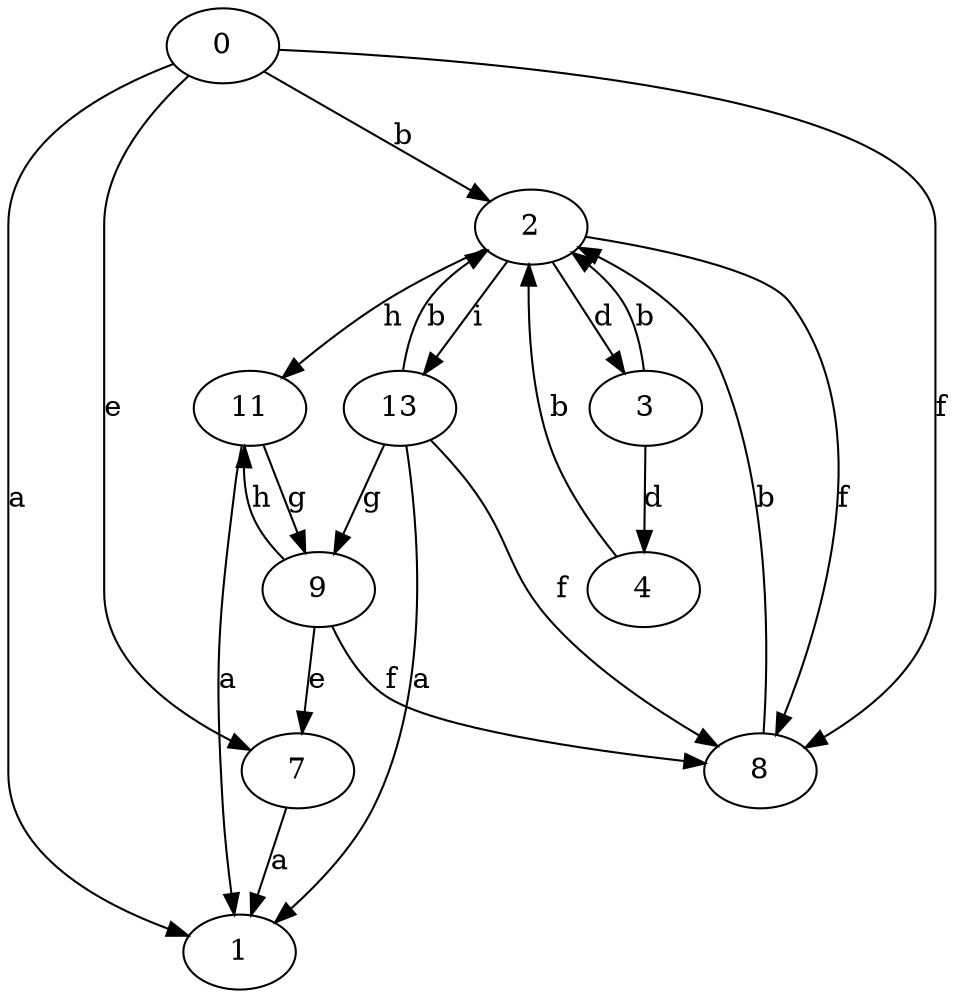 strict digraph  {
0;
1;
2;
3;
4;
7;
8;
9;
11;
13;
0 -> 1  [label=a];
0 -> 2  [label=b];
0 -> 7  [label=e];
0 -> 8  [label=f];
2 -> 3  [label=d];
2 -> 8  [label=f];
2 -> 11  [label=h];
2 -> 13  [label=i];
3 -> 2  [label=b];
3 -> 4  [label=d];
4 -> 2  [label=b];
7 -> 1  [label=a];
8 -> 2  [label=b];
9 -> 7  [label=e];
9 -> 8  [label=f];
9 -> 11  [label=h];
11 -> 1  [label=a];
11 -> 9  [label=g];
13 -> 1  [label=a];
13 -> 2  [label=b];
13 -> 8  [label=f];
13 -> 9  [label=g];
}
